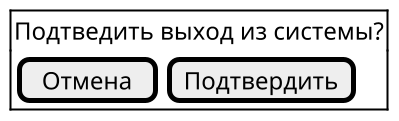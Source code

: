 @startsalt

scale 2

{+

{ Подтведить выход из системы? }
{ [ Отмена ] | [Подтвердить] }

}

@endsalt
